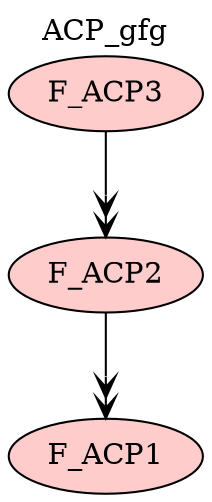 digraph {graph[label=ACP_gfg,labelloc=tl,labelfontsize=12];
"F_ACP1"[shape=oval,fillcolor="#FFCCCC",style ="filled",label="F_ACP1"];
"F_ACP2"[shape=oval,fillcolor="#FFCCCC",style ="filled",label="F_ACP2"];
"F_ACP3"[shape=oval,fillcolor="#FFCCCC",style ="filled",label="F_ACP3"];

"F_ACP2"->"F_ACP1"[label=" ",arrowhead=veevee];
"F_ACP3"->"F_ACP2"[label=" ",arrowhead=veevee];
}